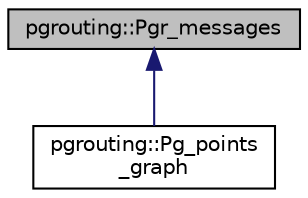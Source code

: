 digraph "pgrouting::Pgr_messages"
{
  edge [fontname="Helvetica",fontsize="10",labelfontname="Helvetica",labelfontsize="10"];
  node [fontname="Helvetica",fontsize="10",shape=record];
  Node1 [label="pgrouting::Pgr_messages",height=0.2,width=0.4,color="black", fillcolor="grey75", style="filled" fontcolor="black"];
  Node1 -> Node2 [dir="back",color="midnightblue",fontsize="10",style="solid",fontname="Helvetica"];
  Node2 [label="pgrouting::Pg_points\l_graph",height=0.2,width=0.4,color="black", fillcolor="white", style="filled",URL="$classpgrouting_1_1Pg__points__graph.html"];
}
